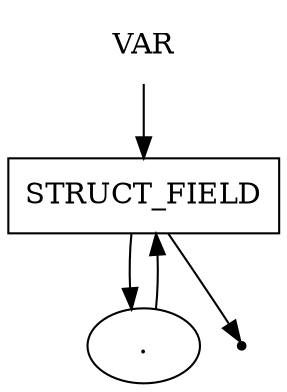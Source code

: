 digraph VAR {
    start [label=VAR shape=plaintext]
    struct_field [label=STRUCT_FIELD shape=box]
    dot [label="." shape=oval]
    end [label="" shape=point]

    start -> struct_field
    struct_field -> dot
    struct_field -> end
    dot -> struct_field
}